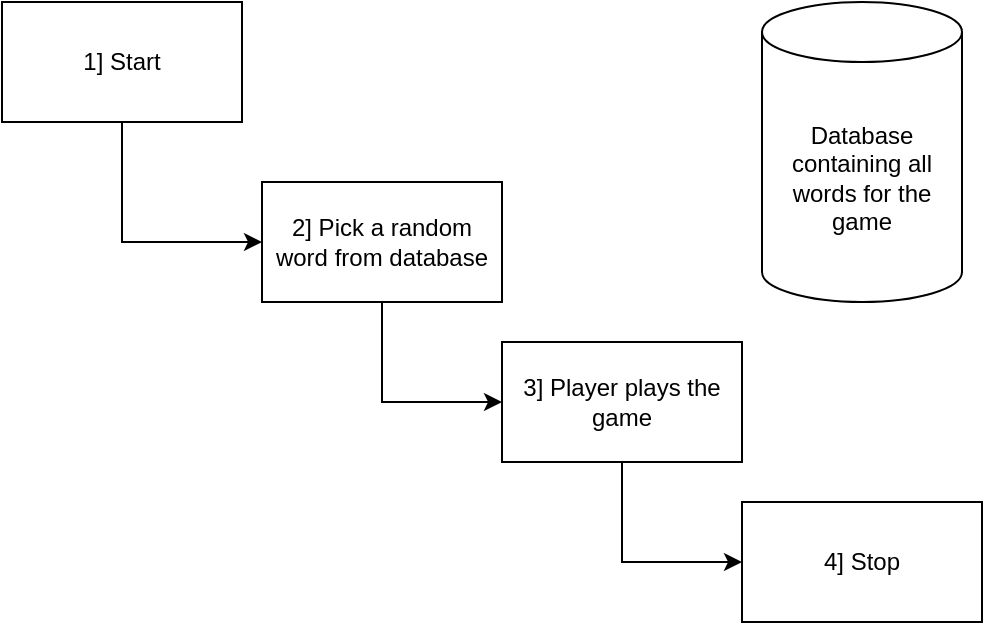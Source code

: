 <mxfile version="24.0.7" type="device">
  <diagram name="Page-1" id="TMzmd0waJ2R9C9274SiN">
    <mxGraphModel dx="1050" dy="558" grid="1" gridSize="10" guides="1" tooltips="1" connect="1" arrows="1" fold="1" page="1" pageScale="1" pageWidth="850" pageHeight="1100" math="0" shadow="0">
      <root>
        <mxCell id="0" />
        <mxCell id="1" parent="0" />
        <mxCell id="5AX0ho3ZNFuzg560PWUY-1" value="1] Start" style="rounded=0;whiteSpace=wrap;html=1;" vertex="1" parent="1">
          <mxGeometry x="120" y="120" width="120" height="60" as="geometry" />
        </mxCell>
        <mxCell id="5AX0ho3ZNFuzg560PWUY-2" value="" style="endArrow=classic;html=1;rounded=0;entryX=0;entryY=0.5;entryDx=0;entryDy=0;" edge="1" parent="1" source="5AX0ho3ZNFuzg560PWUY-1" target="5AX0ho3ZNFuzg560PWUY-3">
          <mxGeometry width="50" height="50" relative="1" as="geometry">
            <mxPoint x="240" y="200" as="sourcePoint" />
            <mxPoint x="180" y="250" as="targetPoint" />
            <Array as="points">
              <mxPoint x="180" y="240" />
            </Array>
          </mxGeometry>
        </mxCell>
        <mxCell id="5AX0ho3ZNFuzg560PWUY-7" value="" style="edgeStyle=orthogonalEdgeStyle;rounded=0;orthogonalLoop=1;jettySize=auto;html=1;entryX=0;entryY=0.5;entryDx=0;entryDy=0;" edge="1" parent="1" source="5AX0ho3ZNFuzg560PWUY-3" target="5AX0ho3ZNFuzg560PWUY-4">
          <mxGeometry relative="1" as="geometry">
            <mxPoint x="300" y="410" as="targetPoint" />
          </mxGeometry>
        </mxCell>
        <mxCell id="5AX0ho3ZNFuzg560PWUY-3" value="2] Pick a random word from database" style="rounded=0;whiteSpace=wrap;html=1;" vertex="1" parent="1">
          <mxGeometry x="250" y="210" width="120" height="60" as="geometry" />
        </mxCell>
        <mxCell id="5AX0ho3ZNFuzg560PWUY-9" value="" style="edgeStyle=orthogonalEdgeStyle;rounded=0;orthogonalLoop=1;jettySize=auto;html=1;entryX=0;entryY=0.5;entryDx=0;entryDy=0;" edge="1" parent="1" source="5AX0ho3ZNFuzg560PWUY-4" target="5AX0ho3ZNFuzg560PWUY-5">
          <mxGeometry relative="1" as="geometry">
            <mxPoint x="420" y="520" as="targetPoint" />
          </mxGeometry>
        </mxCell>
        <mxCell id="5AX0ho3ZNFuzg560PWUY-4" value="3] Player plays the game" style="rounded=0;whiteSpace=wrap;html=1;" vertex="1" parent="1">
          <mxGeometry x="370" y="290" width="120" height="60" as="geometry" />
        </mxCell>
        <mxCell id="5AX0ho3ZNFuzg560PWUY-5" value="4] Stop" style="rounded=0;whiteSpace=wrap;html=1;" vertex="1" parent="1">
          <mxGeometry x="490" y="370" width="120" height="60" as="geometry" />
        </mxCell>
        <mxCell id="5AX0ho3ZNFuzg560PWUY-10" value="&lt;div&gt;Database containing all words for the game&lt;/div&gt;" style="shape=cylinder3;whiteSpace=wrap;html=1;boundedLbl=1;backgroundOutline=1;size=15;" vertex="1" parent="1">
          <mxGeometry x="500" y="120" width="100" height="150" as="geometry" />
        </mxCell>
      </root>
    </mxGraphModel>
  </diagram>
</mxfile>
